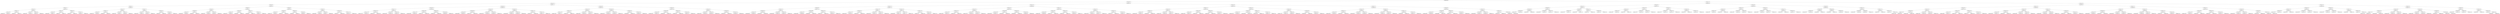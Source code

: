 digraph G{
129339892 [label="Node{data=[6086, 6086]}"]
129339892 -> 1661816191
1661816191 [label="Node{data=[3629, 3629]}"]
1661816191 -> 1784267005
1784267005 [label="Node{data=[1294, 1294]}"]
1784267005 -> 803957636
803957636 [label="Node{data=[255, 255]}"]
803957636 -> 75134396
75134396 [label="Node{data=[223, 223]}"]
75134396 -> 227911417
227911417 [label="Node{data=[207, 207]}"]
227911417 -> 703578526
703578526 [label="Node{data=[135, 135]}"]
703578526 -> 1571563628
1571563628 [label="Node{data=[131, 131]}"]
1571563628 -> 179069424
179069424 [label="Node{data=[129, 129]}"]
179069424 -> 707705906
707705906 [label="Node{data=[128, 128]}"]
179069424 -> 2098887640
2098887640 [label="Node{data=[130, 130]}"]
1571563628 -> 1103745887
1103745887 [label="Node{data=[133, 133]}"]
1103745887 -> 679713143
679713143 [label="Node{data=[132, 132]}"]
1103745887 -> 2006151033
2006151033 [label="Node{data=[134, 134]}"]
703578526 -> 1509498600
1509498600 [label="Node{data=[139, 139]}"]
1509498600 -> 1453686179
1453686179 [label="Node{data=[137, 137]}"]
1453686179 -> 1650003489
1650003489 [label="Node{data=[136, 136]}"]
1453686179 -> 240995764
240995764 [label="Node{data=[138, 138]}"]
1509498600 -> 524422345
524422345 [label="Node{data=[205, 205]}"]
524422345 -> 1660367591
1660367591 [label="Node{data=[204, 204]}"]
524422345 -> 1215631518
1215631518 [label="Node{data=[206, 206]}"]
227911417 -> 740414665
740414665 [label="Node{data=[215, 215]}"]
740414665 -> 596287936
596287936 [label="Node{data=[211, 211]}"]
596287936 -> 2016530268
2016530268 [label="Node{data=[209, 209]}"]
2016530268 -> 413188388
413188388 [label="Node{data=[208, 208]}"]
2016530268 -> 981846373
981846373 [label="Node{data=[210, 210]}"]
596287936 -> 1282927444
1282927444 [label="Node{data=[213, 213]}"]
1282927444 -> 977962665
977962665 [label="Node{data=[212, 212]}"]
1282927444 -> 612223269
612223269 [label="Node{data=[214, 214]}"]
740414665 -> 816312878
816312878 [label="Node{data=[219, 219]}"]
816312878 -> 1132036645
1132036645 [label="Node{data=[217, 217]}"]
1132036645 -> 761805613
761805613 [label="Node{data=[216, 216]}"]
1132036645 -> 1729555268
1729555268 [label="Node{data=[218, 218]}"]
816312878 -> 1756320522
1756320522 [label="Node{data=[221, 221]}"]
1756320522 -> 1732807824
1732807824 [label="Node{data=[220, 220]}"]
1756320522 -> 194339335
194339335 [label="Node{data=[222, 222]}"]
75134396 -> 1527375098
1527375098 [label="Node{data=[239, 239]}"]
1527375098 -> 1236061074
1236061074 [label="Node{data=[231, 231]}"]
1236061074 -> 1789125179
1789125179 [label="Node{data=[227, 227]}"]
1789125179 -> 1250308146
1250308146 [label="Node{data=[225, 225]}"]
1250308146 -> 1581003692
1581003692 [label="Node{data=[224, 224]}"]
1250308146 -> 1910739874
1910739874 [label="Node{data=[226, 226]}"]
1789125179 -> 69473695
69473695 [label="Node{data=[229, 229]}"]
69473695 -> 2144907913
2144907913 [label="Node{data=[228, 228]}"]
69473695 -> 1086742413
1086742413 [label="Node{data=[230, 230]}"]
1236061074 -> 768977588
768977588 [label="Node{data=[235, 235]}"]
768977588 -> 158976636
158976636 [label="Node{data=[233, 233]}"]
158976636 -> 856653088
856653088 [label="Node{data=[232, 232]}"]
158976636 -> 1095202555
1095202555 [label="Node{data=[234, 234]}"]
768977588 -> 1095234669
1095234669 [label="Node{data=[237, 237]}"]
1095234669 -> 111864851
111864851 [label="Node{data=[236, 236]}"]
1095234669 -> 1308915611
1308915611 [label="Node{data=[238, 238]}"]
1527375098 -> 881729550
881729550 [label="Node{data=[247, 247]}"]
881729550 -> 1251237486
1251237486 [label="Node{data=[243, 243]}"]
1251237486 -> 454031707
454031707 [label="Node{data=[241, 241]}"]
454031707 -> 1994063118
1994063118 [label="Node{data=[240, 240]}"]
454031707 -> 856767883
856767883 [label="Node{data=[242, 242]}"]
1251237486 -> 1528717993
1528717993 [label="Node{data=[245, 245]}"]
1528717993 -> 1061133744
1061133744 [label="Node{data=[244, 244]}"]
1528717993 -> 506209748
506209748 [label="Node{data=[246, 246]}"]
881729550 -> 619429631
619429631 [label="Node{data=[251, 251]}"]
619429631 -> 214473697
214473697 [label="Node{data=[249, 249]}"]
214473697 -> 1339643349
1339643349 [label="Node{data=[248, 248]}"]
214473697 -> 816106367
816106367 [label="Node{data=[250, 250]}"]
619429631 -> 1237419986
1237419986 [label="Node{data=[253, 253]}"]
1237419986 -> 27138712
27138712 [label="Node{data=[252, 252]}"]
1237419986 -> 82608259
82608259 [label="Node{data=[254, 254]}"]
803957636 -> 310729810
310729810 [label="Node{data=[316, 316]}"]
310729810 -> 1472181959
1472181959 [label="Node{data=[300, 300]}"]
1472181959 -> 646200434
646200434 [label="Node{data=[263, 263]}"]
646200434 -> 1183602873
1183602873 [label="Node{data=[259, 259]}"]
1183602873 -> 2127821814
2127821814 [label="Node{data=[257, 257]}"]
2127821814 -> 1425044325
1425044325 [label="Node{data=[256, 256]}"]
2127821814 -> 1393603109
1393603109 [label="Node{data=[258, 258]}"]
1183602873 -> 2004709742
2004709742 [label="Node{data=[261, 261]}"]
2004709742 -> 378546236
378546236 [label="Node{data=[260, 260]}"]
2004709742 -> 1093409488
1093409488 [label="Node{data=[262, 262]}"]
646200434 -> 402331978
402331978 [label="Node{data=[267, 267]}"]
402331978 -> 185728218
185728218 [label="Node{data=[265, 265]}"]
185728218 -> 475526220
475526220 [label="Node{data=[264, 264]}"]
185728218 -> 1024235404
1024235404 [label="Node{data=[266, 266]}"]
402331978 -> 1920137262
1920137262 [label="Node{data=[298, 298]}"]
1920137262 -> 1988181398
1988181398 [label="Node{data=[268, 268]}"]
1920137262 -> 1440170654
1440170654 [label="Node{data=[299, 299]}"]
1472181959 -> 213782367
213782367 [label="Node{data=[308, 308]}"]
213782367 -> 1768433006
1768433006 [label="Node{data=[304, 304]}"]
1768433006 -> 385538136
385538136 [label="Node{data=[302, 302]}"]
385538136 -> 2044111787
2044111787 [label="Node{data=[301, 301]}"]
385538136 -> 91129657
91129657 [label="Node{data=[303, 303]}"]
1768433006 -> 763724207
763724207 [label="Node{data=[306, 306]}"]
763724207 -> 1836950623
1836950623 [label="Node{data=[305, 305]}"]
763724207 -> 565887400
565887400 [label="Node{data=[307, 307]}"]
213782367 -> 1344065001
1344065001 [label="Node{data=[312, 312]}"]
1344065001 -> 1368766140
1368766140 [label="Node{data=[310, 310]}"]
1368766140 -> 1372241805
1372241805 [label="Node{data=[309, 309]}"]
1368766140 -> 638223261
638223261 [label="Node{data=[311, 311]}"]
1344065001 -> 282030384
282030384 [label="Node{data=[314, 314]}"]
282030384 -> 1813190083
1813190083 [label="Node{data=[313, 313]}"]
282030384 -> 1747056923
1747056923 [label="Node{data=[315, 315]}"]
310729810 -> 440764905
440764905 [label="Node{data=[332, 332]}"]
440764905 -> 1911045472
1911045472 [label="Node{data=[324, 324]}"]
1911045472 -> 94475155
94475155 [label="Node{data=[320, 320]}"]
94475155 -> 1647270685
1647270685 [label="Node{data=[318, 318]}"]
1647270685 -> 1410571376
1410571376 [label="Node{data=[317, 317]}"]
1647270685 -> 1688250543
1688250543 [label="Node{data=[319, 319]}"]
94475155 -> 1838449315
1838449315 [label="Node{data=[322, 322]}"]
1838449315 -> 1971051455
1971051455 [label="Node{data=[321, 321]}"]
1838449315 -> 1027811708
1027811708 [label="Node{data=[323, 323]}"]
1911045472 -> 1548164011
1548164011 [label="Node{data=[328, 328]}"]
1548164011 -> 361700122
361700122 [label="Node{data=[326, 326]}"]
361700122 -> 1040354359
1040354359 [label="Node{data=[325, 325]}"]
361700122 -> 439245378
439245378 [label="Node{data=[327, 327]}"]
1548164011 -> 2119209199
2119209199 [label="Node{data=[330, 330]}"]
2119209199 -> 334103540
334103540 [label="Node{data=[329, 329]}"]
2119209199 -> 958613130
958613130 [label="Node{data=[331, 331]}"]
440764905 -> 1362622374
1362622374 [label="Node{data=[340, 340]}"]
1362622374 -> 723178119
723178119 [label="Node{data=[336, 336]}"]
723178119 -> 1747747251
1747747251 [label="Node{data=[334, 334]}"]
1747747251 -> 1259904298
1259904298 [label="Node{data=[333, 333]}"]
1747747251 -> 637323560
637323560 [label="Node{data=[335, 335]}"]
723178119 -> 1485814266
1485814266 [label="Node{data=[338, 338]}"]
1485814266 -> 1411549761
1411549761 [label="Node{data=[337, 337]}"]
1485814266 -> 1541188642
1541188642 [label="Node{data=[339, 339]}"]
1362622374 -> 405441528
405441528 [label="Node{data=[1089, 1089]}"]
405441528 -> 1028632942
1028632942 [label="Node{data=[1054, 1054]}"]
1028632942 -> 2113885188
2113885188 [label="Node{data=[401, 401]}"]
1028632942 -> 1132223013
1132223013 [label="Node{data=[1059, 1059]}"]
405441528 -> 264596729
264596729 [label="Node{data=[1144, 1144]}"]
264596729 -> 1338079406
1338079406 [label="Node{data=[1138, 1138]}"]
264596729 -> 1209621030
1209621030 [label="Node{data=[1292, 1292]}"]
1784267005 -> 1763023986
1763023986 [label="Node{data=[3174, 3174]}"]
1763023986 -> 1293129485
1293129485 [label="Node{data=[2688, 2688]}"]
1293129485 -> 156467721
156467721 [label="Node{data=[1955, 1955]}"]
156467721 -> 194589039
194589039 [label="Node{data=[1947, 1947]}"]
194589039 -> 1319819874
1319819874 [label="Node{data=[1480, 1480]}"]
1319819874 -> 525371205
525371205 [label="Node{data=[1415, 1415]}"]
525371205 -> 168168812
168168812 [label="Node{data=[1407, 1407]}"]
525371205 -> 1213617930
1213617930 [label="Node{data=[1448, 1448]}"]
1319819874 -> 1345842600
1345842600 [label="Node{data=[1945, 1945]}"]
1345842600 -> 1271276100
1271276100 [label="Node{data=[1482, 1482]}"]
1345842600 -> 1905343293
1905343293 [label="Node{data=[1946, 1946]}"]
194589039 -> 193317890
193317890 [label="Node{data=[1951, 1951]}"]
193317890 -> 1680882295
1680882295 [label="Node{data=[1949, 1949]}"]
1680882295 -> 505344183
505344183 [label="Node{data=[1948, 1948]}"]
1680882295 -> 1714317466
1714317466 [label="Node{data=[1950, 1950]}"]
193317890 -> 1139694977
1139694977 [label="Node{data=[1953, 1953]}"]
1139694977 -> 644363273
644363273 [label="Node{data=[1952, 1952]}"]
1139694977 -> 1327162171
1327162171 [label="Node{data=[1954, 1954]}"]
156467721 -> 1516579066
1516579066 [label="Node{data=[2680, 2680]}"]
1516579066 -> 1800823906
1800823906 [label="Node{data=[2676, 2676]}"]
1800823906 -> 217697661
217697661 [label="Node{data=[2179, 2179]}"]
217697661 -> 350414050
350414050 [label="Node{data=[1956, 1956]}"]
217697661 -> 1731406972
1731406972 [label="Node{data=[2205, 2205]}"]
1800823906 -> 1058939276
1058939276 [label="Node{data=[2678, 2678]}"]
1058939276 -> 2110689591
2110689591 [label="Node{data=[2677, 2677]}"]
1058939276 -> 2122887064
2122887064 [label="Node{data=[2679, 2679]}"]
1516579066 -> 2501881
2501881 [label="Node{data=[2684, 2684]}"]
2501881 -> 1325039408
1325039408 [label="Node{data=[2682, 2682]}"]
1325039408 -> 1202981105
1202981105 [label="Node{data=[2681, 2681]}"]
1325039408 -> 2096860144
2096860144 [label="Node{data=[2683, 2683]}"]
2501881 -> 1300963698
1300963698 [label="Node{data=[2686, 2686]}"]
1300963698 -> 1351996428
1351996428 [label="Node{data=[2685, 2685]}"]
1300963698 -> 922856815
922856815 [label="Node{data=[2687, 2687]}"]
1293129485 -> 386204788
386204788 [label="Node{data=[3058, 3058]}"]
386204788 -> 59844439
59844439 [label="Node{data=[3050, 3050]}"]
59844439 -> 2103096989
2103096989 [label="Node{data=[2696, 2696]}"]
2103096989 -> 1191839372
1191839372 [label="Node{data=[2690, 2690]}"]
1191839372 -> 2022935741
2022935741 [label="Node{data=[2689, 2689]}"]
1191839372 -> 1915922279
1915922279 [label="Node{data=[2691, 2691]}"]
2103096989 -> 1517554146
1517554146 [label="Node{data=[3048, 3048]}"]
1517554146 -> 1297963590
1297963590 [label="Node{data=[2742, 2742]}"]
1517554146 -> 701481268
701481268 [label="Node{data=[3049, 3049]}"]
59844439 -> 1319195381
1319195381 [label="Node{data=[3054, 3054]}"]
1319195381 -> 878737882
878737882 [label="Node{data=[3052, 3052]}"]
878737882 -> 323521146
323521146 [label="Node{data=[3051, 3051]}"]
878737882 -> 1155084102
1155084102 [label="Node{data=[3053, 3053]}"]
1319195381 -> 11267026
11267026 [label="Node{data=[3056, 3056]}"]
11267026 -> 934472884
934472884 [label="Node{data=[3055, 3055]}"]
11267026 -> 1627306850
1627306850 [label="Node{data=[3057, 3057]}"]
386204788 -> 1842354980
1842354980 [label="Node{data=[3082, 3082]}"]
1842354980 -> 846895159
846895159 [label="Node{data=[3062, 3062]}"]
846895159 -> 311231872
311231872 [label="Node{data=[3060, 3060]}"]
311231872 -> 129861912
129861912 [label="Node{data=[3059, 3059]}"]
311231872 -> 1784265712
1784265712 [label="Node{data=[3061, 3061]}"]
846895159 -> 201604524
201604524 [label="Node{data=[3064, 3064]}"]
201604524 -> 1994365097
1994365097 [label="Node{data=[3063, 3063]}"]
201604524 -> 499198499
499198499 [label="Node{data=[3065, 3065]}"]
1842354980 -> 979403856
979403856 [label="Node{data=[3170, 3170]}"]
979403856 -> 396634093
396634093 [label="Node{data=[3168, 3168]}"]
396634093 -> 490012512
490012512 [label="Node{data=[3167, 3167]}"]
396634093 -> 154164951
154164951 [label="Node{data=[3169, 3169]}"]
979403856 -> 936118693
936118693 [label="Node{data=[3172, 3172]}"]
936118693 -> 31579134
31579134 [label="Node{data=[3171, 3171]}"]
936118693 -> 999619421
999619421 [label="Node{data=[3173, 3173]}"]
1763023986 -> 811195422
811195422 [label="Node{data=[3380, 3380]}"]
811195422 -> 1737456273
1737456273 [label="Node{data=[3250, 3250]}"]
1737456273 -> 1748919221
1748919221 [label="Node{data=[3182, 3182]}"]
1748919221 -> 1961632764
1961632764 [label="Node{data=[3178, 3178]}"]
1961632764 -> 179026003
179026003 [label="Node{data=[3176, 3176]}"]
179026003 -> 384565349
384565349 [label="Node{data=[3175, 3175]}"]
179026003 -> 232061638
232061638 [label="Node{data=[3177, 3177]}"]
1961632764 -> 405986115
405986115 [label="Node{data=[3180, 3180]}"]
405986115 -> 1334608182
1334608182 [label="Node{data=[3179, 3179]}"]
405986115 -> 966086538
966086538 [label="Node{data=[3181, 3181]}"]
1748919221 -> 331190452
331190452 [label="Node{data=[3186, 3186]}"]
331190452 -> 492546371
492546371 [label="Node{data=[3184, 3184]}"]
492546371 -> 922029807
922029807 [label="Node{data=[3183, 3183]}"]
492546371 -> 621801124
621801124 [label="Node{data=[3185, 3185]}"]
331190452 -> 1514730113
1514730113 [label="Node{data=[3188, 3188]}"]
1514730113 -> 437864762
437864762 [label="Node{data=[3187, 3187]}"]
1514730113 -> 75869920
75869920 [label="Node{data=[3249, 3249]}"]
1737456273 -> 1579485722
1579485722 [label="Node{data=[3258, 3258]}"]
1579485722 -> 1130637221
1130637221 [label="Node{data=[3254, 3254]}"]
1130637221 -> 325383786
325383786 [label="Node{data=[3252, 3252]}"]
325383786 -> 977254472
977254472 [label="Node{data=[3251, 3251]}"]
325383786 -> 1279004879
1279004879 [label="Node{data=[3253, 3253]}"]
1130637221 -> 780619746
780619746 [label="Node{data=[3256, 3256]}"]
780619746 -> 451161086
451161086 [label="Node{data=[3255, 3255]}"]
780619746 -> 1574841618
1574841618 [label="Node{data=[3257, 3257]}"]
1579485722 -> 1908990990
1908990990 [label="Node{data=[3262, 3262]}"]
1908990990 -> 1705266570
1705266570 [label="Node{data=[3260, 3260]}"]
1705266570 -> 1579430171
1579430171 [label="Node{data=[3259, 3259]}"]
1705266570 -> 1925063024
1925063024 [label="Node{data=[3261, 3261]}"]
1908990990 -> 1147159485
1147159485 [label="Node{data=[3378, 3378]}"]
1147159485 -> 57642662
57642662 [label="Node{data=[3269, 3269]}"]
1147159485 -> 2084358969
2084358969 [label="Node{data=[3379, 3379]}"]
811195422 -> 2139799663
2139799663 [label="Node{data=[3613, 3613]}"]
2139799663 -> 959515016
959515016 [label="Node{data=[3442, 3442]}"]
959515016 -> 1179953846
1179953846 [label="Node{data=[3438, 3438]}"]
1179953846 -> 1546372166
1546372166 [label="Node{data=[3436, 3436]}"]
1546372166 -> 1963720212
1963720212 [label="Node{data=[3381, 3381]}"]
1546372166 -> 1153946740
1153946740 [label="Node{data=[3437, 3437]}"]
1179953846 -> 656787264
656787264 [label="Node{data=[3440, 3440]}"]
656787264 -> 623783446
623783446 [label="Node{data=[3439, 3439]}"]
656787264 -> 260022265
260022265 [label="Node{data=[3441, 3441]}"]
959515016 -> 1969327638
1969327638 [label="Node{data=[3446, 3446]}"]
1969327638 -> 2096584765
2096584765 [label="Node{data=[3444, 3444]}"]
2096584765 -> 679315243
679315243 [label="Node{data=[3443, 3443]}"]
2096584765 -> 1527666058
1527666058 [label="Node{data=[3445, 3445]}"]
1969327638 -> 577135043
577135043 [label="Node{data=[3448, 3448]}"]
577135043 -> 1679225602
1679225602 [label="Node{data=[3447, 3447]}"]
577135043 -> 546731124
546731124 [label="Node{data=[3449, 3449]}"]
2139799663 -> 161339369
161339369 [label="Node{data=[3621, 3621]}"]
161339369 -> 409261920
409261920 [label="Node{data=[3617, 3617]}"]
409261920 -> 1270462861
1270462861 [label="Node{data=[3615, 3615]}"]
1270462861 -> 1478447450
1478447450 [label="Node{data=[3614, 3614]}"]
1270462861 -> 1062926127
1062926127 [label="Node{data=[3616, 3616]}"]
409261920 -> 29091955
29091955 [label="Node{data=[3619, 3619]}"]
29091955 -> 122182680
122182680 [label="Node{data=[3618, 3618]}"]
29091955 -> 637487146
637487146 [label="Node{data=[3620, 3620]}"]
161339369 -> 1299456053
1299456053 [label="Node{data=[3625, 3625]}"]
1299456053 -> 332571032
332571032 [label="Node{data=[3623, 3623]}"]
332571032 -> 1447008102
1447008102 [label="Node{data=[3622, 3622]}"]
332571032 -> 157170579
157170579 [label="Node{data=[3624, 3624]}"]
1299456053 -> 1707595525
1707595525 [label="Node{data=[3627, 3627]}"]
1707595525 -> 1671390276
1671390276 [label="Node{data=[3626, 3626]}"]
1707595525 -> 1236360182
1236360182 [label="Node{data=[3628, 3628]}"]
1661816191 -> 827028464
827028464 [label="Node{data=[5128, 5128]}"]
827028464 -> 1785722147
1785722147 [label="Node{data=[4788, 4788]}"]
1785722147 -> 1925841262
1925841262 [label="Node{data=[3729, 3729]}"]
1925841262 -> 828869162
828869162 [label="Node{data=[3645, 3645]}"]
828869162 -> 1540995845
1540995845 [label="Node{data=[3637, 3637]}"]
1540995845 -> 1309313968
1309313968 [label="Node{data=[3633, 3633]}"]
1309313968 -> 1827218030
1827218030 [label="Node{data=[3631, 3631]}"]
1827218030 -> 1632817923
1632817923 [label="Node{data=[3630, 3630]}"]
1827218030 -> 2001030591
2001030591 [label="Node{data=[3632, 3632]}"]
1309313968 -> 1837637612
1837637612 [label="Node{data=[3635, 3635]}"]
1837637612 -> 1222093409
1222093409 [label="Node{data=[3634, 3634]}"]
1837637612 -> 1072341683
1072341683 [label="Node{data=[3636, 3636]}"]
1540995845 -> 1654597700
1654597700 [label="Node{data=[3641, 3641]}"]
1654597700 -> 1329937540
1329937540 [label="Node{data=[3639, 3639]}"]
1329937540 -> 976491439
976491439 [label="Node{data=[3638, 3638]}"]
1329937540 -> 1344389472
1344389472 [label="Node{data=[3640, 3640]}"]
1654597700 -> 1273437736
1273437736 [label="Node{data=[3643, 3643]}"]
1273437736 -> 757115596
757115596 [label="Node{data=[3642, 3642]}"]
1273437736 -> 932408748
932408748 [label="Node{data=[3644, 3644]}"]
828869162 -> 1776779519
1776779519 [label="Node{data=[3721, 3721]}"]
1776779519 -> 444777909
444777909 [label="Node{data=[3689, 3689]}"]
444777909 -> 853310179
853310179 [label="Node{data=[3647, 3647]}"]
853310179 -> 512659225
512659225 [label="Node{data=[3646, 3646]}"]
853310179 -> 1262158927
1262158927 [label="Node{data=[3688, 3688]}"]
444777909 -> 1201201136
1201201136 [label="Node{data=[3691, 3691]}"]
1201201136 -> 373468802
373468802 [label="Node{data=[3690, 3690]}"]
1201201136 -> 2086542612
2086542612 [label="Node{data=[3694, 3694]}"]
1776779519 -> 1867802540
1867802540 [label="Node{data=[3725, 3725]}"]
1867802540 -> 1848787689
1848787689 [label="Node{data=[3723, 3723]}"]
1848787689 -> 1829230355
1829230355 [label="Node{data=[3722, 3722]}"]
1848787689 -> 1639825690
1639825690 [label="Node{data=[3724, 3724]}"]
1867802540 -> 764982150
764982150 [label="Node{data=[3727, 3727]}"]
764982150 -> 1371638230
1371638230 [label="Node{data=[3726, 3726]}"]
764982150 -> 44917682
44917682 [label="Node{data=[3728, 3728]}"]
1925841262 -> 219662316
219662316 [label="Node{data=[4224, 4224]}"]
219662316 -> 1702576459
1702576459 [label="Node{data=[3737, 3737]}"]
1702576459 -> 942275339
942275339 [label="Node{data=[3733, 3733]}"]
942275339 -> 1374728015
1374728015 [label="Node{data=[3731, 3731]}"]
1374728015 -> 1651194426
1651194426 [label="Node{data=[3730, 3730]}"]
1374728015 -> 1571118629
1571118629 [label="Node{data=[3732, 3732]}"]
942275339 -> 715331385
715331385 [label="Node{data=[3735, 3735]}"]
715331385 -> 2122141685
2122141685 [label="Node{data=[3734, 3734]}"]
715331385 -> 1174147306
1174147306 [label="Node{data=[3736, 3736]}"]
1702576459 -> 845101574
845101574 [label="Node{data=[3741, 3741]}"]
845101574 -> 7858603
7858603 [label="Node{data=[3739, 3739]}"]
7858603 -> 350297271
350297271 [label="Node{data=[3738, 3738]}"]
7858603 -> 826221953
826221953 [label="Node{data=[3740, 3740]}"]
845101574 -> 2063316650
2063316650 [label="Node{data=[3746, 3746]}"]
2063316650 -> 1174282991
1174282991 [label="Node{data=[3742, 3742]}"]
2063316650 -> 1508284995
1508284995 [label="Node{data=[3789, 3789]}"]
219662316 -> 297648083
297648083 [label="Node{data=[4780, 4780]}"]
297648083 -> 919864744
919864744 [label="Node{data=[4776, 4776]}"]
919864744 -> 34185415
34185415 [label="Node{data=[4709, 4709]}"]
34185415 -> 1875904071
1875904071 [label="Node{data=[4655, 4655]}"]
34185415 -> 334458697
334458697 [label="Node{data=[4775, 4775]}"]
919864744 -> 83939801
83939801 [label="Node{data=[4778, 4778]}"]
83939801 -> 1254114854
1254114854 [label="Node{data=[4777, 4777]}"]
83939801 -> 634225415
634225415 [label="Node{data=[4779, 4779]}"]
297648083 -> 1295005136
1295005136 [label="Node{data=[4784, 4784]}"]
1295005136 -> 1321053110
1321053110 [label="Node{data=[4782, 4782]}"]
1321053110 -> 109323569
109323569 [label="Node{data=[4781, 4781]}"]
1321053110 -> 1326996317
1326996317 [label="Node{data=[4783, 4783]}"]
1295005136 -> 55208411
55208411 [label="Node{data=[4786, 4786]}"]
55208411 -> 537498143
537498143 [label="Node{data=[4785, 4785]}"]
55208411 -> 117671554
117671554 [label="Node{data=[4787, 4787]}"]
1785722147 -> 181204876
181204876 [label="Node{data=[5096, 5096]}"]
181204876 -> 1519928255
1519928255 [label="Node{data=[4804, 4804]}"]
1519928255 -> 921549721
921549721 [label="Node{data=[4796, 4796]}"]
921549721 -> 767626320
767626320 [label="Node{data=[4792, 4792]}"]
767626320 -> 1088225011
1088225011 [label="Node{data=[4790, 4790]}"]
1088225011 -> 1489098988
1489098988 [label="Node{data=[4789, 4789]}"]
1088225011 -> 53186846
53186846 [label="Node{data=[4791, 4791]}"]
767626320 -> 640528039
640528039 [label="Node{data=[4794, 4794]}"]
640528039 -> 18999287
18999287 [label="Node{data=[4793, 4793]}"]
640528039 -> 1467046279
1467046279 [label="Node{data=[4795, 4795]}"]
921549721 -> 135106838
135106838 [label="Node{data=[4800, 4800]}"]
135106838 -> 1126059558
1126059558 [label="Node{data=[4798, 4798]}"]
1126059558 -> 1292769261
1292769261 [label="Node{data=[4797, 4797]}"]
1126059558 -> 275698346
275698346 [label="Node{data=[4799, 4799]}"]
135106838 -> 1947169936
1947169936 [label="Node{data=[4802, 4802]}"]
1947169936 -> 1162967881
1162967881 [label="Node{data=[4801, 4801]}"]
1947169936 -> 2019405169
2019405169 [label="Node{data=[4803, 4803]}"]
1519928255 -> 515955538
515955538 [label="Node{data=[5075, 5075]}"]
515955538 -> 300189678
300189678 [label="Node{data=[4808, 4808]}"]
300189678 -> 1596009896
1596009896 [label="Node{data=[4806, 4806]}"]
1596009896 -> 1250043160
1250043160 [label="Node{data=[4805, 4805]}"]
1596009896 -> 1384152401
1384152401 [label="Node{data=[4807, 4807]}"]
300189678 -> 1743674136
1743674136 [label="Node{data=[4810, 4810]}"]
1743674136 -> 829711904
829711904 [label="Node{data=[4809, 4809]}"]
1743674136 -> 1787113459
1787113459 [label="Node{data=[4836, 4836]}"]
515955538 -> 1002355975
1002355975 [label="Node{data=[5092, 5092]}"]
1002355975 -> 773658611
773658611 [label="Node{data=[5090, 5090]}"]
773658611 -> 1019879798
1019879798 [label="Node{data=[5089, 5089]}"]
773658611 -> 2138270635
2138270635 [label="Node{data=[5091, 5091]}"]
1002355975 -> 837531591
837531591 [label="Node{data=[5094, 5094]}"]
837531591 -> 1997507718
1997507718 [label="Node{data=[5093, 5093]}"]
837531591 -> 446939776
446939776 [label="Node{data=[5095, 5095]}"]
181204876 -> 2120862796
2120862796 [label="Node{data=[5112, 5112]}"]
2120862796 -> 315627977
315627977 [label="Node{data=[5104, 5104]}"]
315627977 -> 422632617
422632617 [label="Node{data=[5100, 5100]}"]
422632617 -> 486779597
486779597 [label="Node{data=[5098, 5098]}"]
486779597 -> 758652557
758652557 [label="Node{data=[5097, 5097]}"]
486779597 -> 1060390066
1060390066 [label="Node{data=[5099, 5099]}"]
422632617 -> 545133161
545133161 [label="Node{data=[5102, 5102]}"]
545133161 -> 548110697
548110697 [label="Node{data=[5101, 5101]}"]
545133161 -> 1292513159
1292513159 [label="Node{data=[5103, 5103]}"]
315627977 -> 1342632768
1342632768 [label="Node{data=[5108, 5108]}"]
1342632768 -> 3890803
3890803 [label="Node{data=[5106, 5106]}"]
3890803 -> 2087139284
2087139284 [label="Node{data=[5105, 5105]}"]
3890803 -> 1619872200
1619872200 [label="Node{data=[5107, 5107]}"]
1342632768 -> 133573226
133573226 [label="Node{data=[5110, 5110]}"]
133573226 -> 1575236641
1575236641 [label="Node{data=[5109, 5109]}"]
133573226 -> 418935262
418935262 [label="Node{data=[5111, 5111]}"]
2120862796 -> 305244160
305244160 [label="Node{data=[5120, 5120]}"]
305244160 -> 614622550
614622550 [label="Node{data=[5116, 5116]}"]
614622550 -> 1486555359
1486555359 [label="Node{data=[5114, 5114]}"]
1486555359 -> 62317715
62317715 [label="Node{data=[5113, 5113]}"]
1486555359 -> 483929421
483929421 [label="Node{data=[5115, 5115]}"]
614622550 -> 736584533
736584533 [label="Node{data=[5118, 5118]}"]
736584533 -> 725240582
725240582 [label="Node{data=[5117, 5117]}"]
736584533 -> 530358414
530358414 [label="Node{data=[5119, 5119]}"]
305244160 -> 1114854517
1114854517 [label="Node{data=[5124, 5124]}"]
1114854517 -> 1386113701
1386113701 [label="Node{data=[5122, 5122]}"]
1386113701 -> 721779083
721779083 [label="Node{data=[5121, 5121]}"]
1386113701 -> 1365714101
1365714101 [label="Node{data=[5123, 5123]}"]
1114854517 -> 158269968
158269968 [label="Node{data=[5126, 5126]}"]
158269968 -> 671455962
671455962 [label="Node{data=[5125, 5125]}"]
158269968 -> 676099952
676099952 [label="Node{data=[5127, 5127]}"]
827028464 -> 1080470592
1080470592 [label="Node{data=[5243, 5243]}"]
1080470592 -> 837306846
837306846 [label="Node{data=[5160, 5160]}"]
837306846 -> 893376115
893376115 [label="Node{data=[5144, 5144]}"]
893376115 -> 2114179155
2114179155 [label="Node{data=[5136, 5136]}"]
2114179155 -> 200435583
200435583 [label="Node{data=[5132, 5132]}"]
200435583 -> 2015852902
2015852902 [label="Node{data=[5130, 5130]}"]
2015852902 -> 861975647
861975647 [label="Node{data=[5129, 5129]}"]
2015852902 -> 1392601896
1392601896 [label="Node{data=[5131, 5131]}"]
200435583 -> 1263548328
1263548328 [label="Node{data=[5134, 5134]}"]
1263548328 -> 150965229
150965229 [label="Node{data=[5133, 5133]}"]
1263548328 -> 1049302241
1049302241 [label="Node{data=[5135, 5135]}"]
2114179155 -> 1720410163
1720410163 [label="Node{data=[5140, 5140]}"]
1720410163 -> 741144125
741144125 [label="Node{data=[5138, 5138]}"]
741144125 -> 1492693174
1492693174 [label="Node{data=[5137, 5137]}"]
741144125 -> 1051888468
1051888468 [label="Node{data=[5139, 5139]}"]
1720410163 -> 50724425
50724425 [label="Node{data=[5142, 5142]}"]
50724425 -> 1221819658
1221819658 [label="Node{data=[5141, 5141]}"]
50724425 -> 1429408166
1429408166 [label="Node{data=[5143, 5143]}"]
893376115 -> 2138165375
2138165375 [label="Node{data=[5152, 5152]}"]
2138165375 -> 1403690606
1403690606 [label="Node{data=[5148, 5148]}"]
1403690606 -> 4358716
4358716 [label="Node{data=[5146, 5146]}"]
4358716 -> 1299305899
1299305899 [label="Node{data=[5145, 5145]}"]
4358716 -> 1014109778
1014109778 [label="Node{data=[5147, 5147]}"]
1403690606 -> 992781916
992781916 [label="Node{data=[5150, 5150]}"]
992781916 -> 803967079
803967079 [label="Node{data=[5149, 5149]}"]
992781916 -> 1819595964
1819595964 [label="Node{data=[5151, 5151]}"]
2138165375 -> 1075351526
1075351526 [label="Node{data=[5156, 5156]}"]
1075351526 -> 509140991
509140991 [label="Node{data=[5154, 5154]}"]
509140991 -> 1841503483
1841503483 [label="Node{data=[5153, 5153]}"]
509140991 -> 660137163
660137163 [label="Node{data=[5155, 5155]}"]
1075351526 -> 599468153
599468153 [label="Node{data=[5158, 5158]}"]
599468153 -> 2076486870
2076486870 [label="Node{data=[5157, 5157]}"]
599468153 -> 236278673
236278673 [label="Node{data=[5159, 5159]}"]
837306846 -> 1846251556
1846251556 [label="Node{data=[5176, 5176]}"]
1846251556 -> 336168316
336168316 [label="Node{data=[5168, 5168]}"]
336168316 -> 1249192247
1249192247 [label="Node{data=[5164, 5164]}"]
1249192247 -> 1851290163
1851290163 [label="Node{data=[5162, 5162]}"]
1851290163 -> 1558205804
1558205804 [label="Node{data=[5161, 5161]}"]
1851290163 -> 68815337
68815337 [label="Node{data=[5163, 5163]}"]
1249192247 -> 1741006028
1741006028 [label="Node{data=[5166, 5166]}"]
1741006028 -> 1243716589
1243716589 [label="Node{data=[5165, 5165]}"]
1741006028 -> 347405552
347405552 [label="Node{data=[5167, 5167]}"]
336168316 -> 1077275342
1077275342 [label="Node{data=[5172, 5172]}"]
1077275342 -> 169661888
169661888 [label="Node{data=[5170, 5170]}"]
169661888 -> 1277483421
1277483421 [label="Node{data=[5169, 5169]}"]
169661888 -> 2143612821
2143612821 [label="Node{data=[5171, 5171]}"]
1077275342 -> 281549113
281549113 [label="Node{data=[5174, 5174]}"]
281549113 -> 2090236981
2090236981 [label="Node{data=[5173, 5173]}"]
281549113 -> 378845707
378845707 [label="Node{data=[5175, 5175]}"]
1846251556 -> 1316243211
1316243211 [label="Node{data=[5235, 5235]}"]
1316243211 -> 505781805
505781805 [label="Node{data=[5231, 5231]}"]
505781805 -> 1360870920
1360870920 [label="Node{data=[5178, 5178]}"]
1360870920 -> 1659540162
1659540162 [label="Node{data=[5177, 5177]}"]
1360870920 -> 239787403
239787403 [label="Node{data=[5179, 5179]}"]
505781805 -> 1017970329
1017970329 [label="Node{data=[5233, 5233]}"]
1017970329 -> 83454586
83454586 [label="Node{data=[5232, 5232]}"]
1017970329 -> 842237093
842237093 [label="Node{data=[5234, 5234]}"]
1316243211 -> 1791861229
1791861229 [label="Node{data=[5239, 5239]}"]
1791861229 -> 835633691
835633691 [label="Node{data=[5237, 5237]}"]
835633691 -> 2116801762
2116801762 [label="Node{data=[5236, 5236]}"]
835633691 -> 1351835950
1351835950 [label="Node{data=[5238, 5238]}"]
1791861229 -> 1465282584
1465282584 [label="Node{data=[5241, 5241]}"]
1465282584 -> 282046195
282046195 [label="Node{data=[5240, 5240]}"]
1465282584 -> 811857100
811857100 [label="Node{data=[5242, 5242]}"]
1080470592 -> 2075290111
2075290111 [label="Node{data=[5447, 5447]}"]
2075290111 -> 520097825
520097825 [label="Node{data=[5259, 5259]}"]
520097825 -> 1918209284
1918209284 [label="Node{data=[5251, 5251]}"]
1918209284 -> 1564463638
1564463638 [label="Node{data=[5247, 5247]}"]
1564463638 -> 900376031
900376031 [label="Node{data=[5245, 5245]}"]
900376031 -> 716450387
716450387 [label="Node{data=[5244, 5244]}"]
900376031 -> 1951907756
1951907756 [label="Node{data=[5246, 5246]}"]
1564463638 -> 1473997906
1473997906 [label="Node{data=[5249, 5249]}"]
1473997906 -> 935309099
935309099 [label="Node{data=[5248, 5248]}"]
1473997906 -> 1020460349
1020460349 [label="Node{data=[5250, 5250]}"]
1918209284 -> 1966186452
1966186452 [label="Node{data=[5255, 5255]}"]
1966186452 -> 2038744284
2038744284 [label="Node{data=[5253, 5253]}"]
2038744284 -> 864610864
864610864 [label="Node{data=[5252, 5252]}"]
2038744284 -> 412664425
412664425 [label="Node{data=[5254, 5254]}"]
1966186452 -> 1630417297
1630417297 [label="Node{data=[5257, 5257]}"]
1630417297 -> 1045674828
1045674828 [label="Node{data=[5256, 5256]}"]
1630417297 -> 1258168284
1258168284 [label="Node{data=[5258, 5258]}"]
520097825 -> 346752864
346752864 [label="Node{data=[5267, 5267]}"]
346752864 -> 68755165
68755165 [label="Node{data=[5263, 5263]}"]
68755165 -> 666062025
666062025 [label="Node{data=[5261, 5261]}"]
666062025 -> 495564572
495564572 [label="Node{data=[5260, 5260]}"]
666062025 -> 1364534218
1364534218 [label="Node{data=[5262, 5262]}"]
68755165 -> 494285003
494285003 [label="Node{data=[5265, 5265]}"]
494285003 -> 538899112
538899112 [label="Node{data=[5264, 5264]}"]
494285003 -> 1887408352
1887408352 [label="Node{data=[5266, 5266]}"]
346752864 -> 147629654
147629654 [label="Node{data=[5271, 5271]}"]
147629654 -> 605040620
605040620 [label="Node{data=[5269, 5269]}"]
605040620 -> 1934361204
1934361204 [label="Node{data=[5268, 5268]}"]
605040620 -> 2134402157
2134402157 [label="Node{data=[5270, 5270]}"]
147629654 -> 304845770
304845770 [label="Node{data=[5273, 5273]}"]
304845770 -> 929149228
929149228 [label="Node{data=[5272, 5272]}"]
304845770 -> 606947862
606947862 [label="Node{data=[5423, 5423]}"]
2075290111 -> 403331570
403331570 [label="Node{data=[5804, 5804]}"]
403331570 -> 1458646266
1458646266 [label="Node{data=[5676, 5676]}"]
1458646266 -> 1814241241
1814241241 [label="Node{data=[5543, 5543]}"]
1814241241 -> 571512241
571512241 [label="Node{data=[5508, 5508]}"]
571512241 -> 1755291080
1755291080 [label="Node{data=[5490, 5490]}"]
571512241 -> 936835805
936835805 [label="Node{data=[5529, 5529]}"]
1814241241 -> 1132455465
1132455465 [label="Node{data=[5573, 5573]}"]
1132455465 -> 1701076714
1701076714 [label="Node{data=[5553, 5553]}"]
1132455465 -> 1904344659
1904344659 [label="Node{data=[5580, 5580]}"]
1458646266 -> 1904341676
1904341676 [label="Node{data=[5800, 5800]}"]
1904341676 -> 1307773979
1307773979 [label="Node{data=[5798, 5798]}"]
1307773979 -> 170362945
170362945 [label="Node{data=[5797, 5797]}"]
1307773979 -> 1957334064
1957334064 [label="Node{data=[5799, 5799]}"]
1904341676 -> 171967643
171967643 [label="Node{data=[5802, 5802]}"]
171967643 -> 1602638364
1602638364 [label="Node{data=[5801, 5801]}"]
171967643 -> 1767222317
1767222317 [label="Node{data=[5803, 5803]}"]
403331570 -> 1237214779
1237214779 [label="Node{data=[5812, 5812]}"]
1237214779 -> 1129371467
1129371467 [label="Node{data=[5808, 5808]}"]
1129371467 -> 782986127
782986127 [label="Node{data=[5806, 5806]}"]
782986127 -> 1784389299
1784389299 [label="Node{data=[5805, 5805]}"]
782986127 -> 1349431933
1349431933 [label="Node{data=[5807, 5807]}"]
1129371467 -> 365026740
365026740 [label="Node{data=[5810, 5810]}"]
365026740 -> 1615018896
1615018896 [label="Node{data=[5809, 5809]}"]
365026740 -> 1457233709
1457233709 [label="Node{data=[5811, 5811]}"]
1237214779 -> 1929589457
1929589457 [label="Node{data=[6074, 6074]}"]
1929589457 -> 1748266360
1748266360 [label="Node{data=[5814, 5814]}"]
1748266360 -> 298992725
298992725 [label="Node{data=[5813, 5813]}"]
1748266360 -> 461018037
461018037 [label="Node{data=[6057, 6057]}"]
1929589457 -> 1904586673
1904586673 [label="Node{data=[6084, 6084]}"]
1904586673 -> 974209876
974209876 [label="Node{data=[6083, 6083]}"]
1904586673 -> 962746543
962746543 [label="Node{data=[6085, 6085]}"]
129339892 -> 1992987405
1992987405 [label="Node{data=[7818, 7818]}"]
1992987405 -> 720261698
720261698 [label="Node{data=[6189, 6189]}"]
720261698 -> 441827240
441827240 [label="Node{data=[6135, 6135]}"]
441827240 -> 827927405
827927405 [label="Node{data=[6104, 6104]}"]
827927405 -> 329876656
329876656 [label="Node{data=[6094, 6094]}"]
329876656 -> 1267574981
1267574981 [label="Node{data=[6090, 6090]}"]
1267574981 -> 2081613539
2081613539 [label="Node{data=[6088, 6088]}"]
2081613539 -> 82360399
82360399 [label="Node{data=[6087, 6087]}"]
2081613539 -> 1538994278
1538994278 [label="Node{data=[6089, 6089]}"]
1267574981 -> 2111201364
2111201364 [label="Node{data=[6092, 6092]}"]
2111201364 -> 379106547
379106547 [label="Node{data=[6091, 6091]}"]
2111201364 -> 1475566767
1475566767 [label="Node{data=[6093, 6093]}"]
329876656 -> 1439264311
1439264311 [label="Node{data=[6100, 6100]}"]
1439264311 -> 466841626
466841626 [label="Node{data=[6096, 6096]}"]
466841626 -> 1212117183
1212117183 [label="Node{data=[6095, 6095]}"]
466841626 -> 98847539
98847539 [label="Node{data=[6097, 6097]}"]
1439264311 -> 457323886
457323886 [label="Node{data=[6102, 6102]}"]
457323886 -> 454153660
454153660 [label="Node{data=[6101, 6101]}"]
457323886 -> 672724201
672724201 [label="Node{data=[6103, 6103]}"]
827927405 -> 251830026
251830026 [label="Node{data=[6112, 6112]}"]
251830026 -> 90251969
90251969 [label="Node{data=[6108, 6108]}"]
90251969 -> 281586660
281586660 [label="Node{data=[6106, 6106]}"]
281586660 -> 2140711592
2140711592 [label="Node{data=[6105, 6105]}"]
281586660 -> 1694072990
1694072990 [label="Node{data=[6107, 6107]}"]
90251969 -> 1753403882
1753403882 [label="Node{data=[6110, 6110]}"]
1753403882 -> 1027653781
1027653781 [label="Node{data=[6109, 6109]}"]
1753403882 -> 129491071
129491071 [label="Node{data=[6111, 6111]}"]
251830026 -> 803368295
803368295 [label="Node{data=[6131, 6131]}"]
803368295 -> 1368519920
1368519920 [label="Node{data=[6114, 6114]}"]
1368519920 -> 1794032191
1794032191 [label="Node{data=[6113, 6113]}"]
1368519920 -> 1390572293
1390572293 [label="Node{data=[6130, 6130]}"]
803368295 -> 1859626347
1859626347 [label="Node{data=[6133, 6133]}"]
1859626347 -> 817887797
817887797 [label="Node{data=[6132, 6132]}"]
1859626347 -> 752625959
752625959 [label="Node{data=[6134, 6134]}"]
441827240 -> 1843858914
1843858914 [label="Node{data=[6173, 6173]}"]
1843858914 -> 1044906440
1044906440 [label="Node{data=[6143, 6143]}"]
1044906440 -> 1902721638
1902721638 [label="Node{data=[6139, 6139]}"]
1902721638 -> 1009889405
1009889405 [label="Node{data=[6137, 6137]}"]
1009889405 -> 1777086980
1777086980 [label="Node{data=[6136, 6136]}"]
1009889405 -> 399780016
399780016 [label="Node{data=[6138, 6138]}"]
1902721638 -> 794200614
794200614 [label="Node{data=[6141, 6141]}"]
794200614 -> 517305833
517305833 [label="Node{data=[6140, 6140]}"]
794200614 -> 371263525
371263525 [label="Node{data=[6142, 6142]}"]
1044906440 -> 545666041
545666041 [label="Node{data=[6147, 6147]}"]
545666041 -> 999983733
999983733 [label="Node{data=[6145, 6145]}"]
999983733 -> 248892114
248892114 [label="Node{data=[6144, 6144]}"]
999983733 -> 279677709
279677709 [label="Node{data=[6146, 6146]}"]
545666041 -> 27487002
27487002 [label="Node{data=[6149, 6149]}"]
27487002 -> 1854242937
1854242937 [label="Node{data=[6148, 6148]}"]
27487002 -> 1319519265
1319519265 [label="Node{data=[6150, 6150]}"]
1843858914 -> 35216667
35216667 [label="Node{data=[6181, 6181]}"]
35216667 -> 418913785
418913785 [label="Node{data=[6177, 6177]}"]
418913785 -> 1522323671
1522323671 [label="Node{data=[6175, 6175]}"]
1522323671 -> 642187501
642187501 [label="Node{data=[6174, 6174]}"]
1522323671 -> 1853776059
1853776059 [label="Node{data=[6176, 6176]}"]
418913785 -> 917614424
917614424 [label="Node{data=[6179, 6179]}"]
917614424 -> 179825457
179825457 [label="Node{data=[6178, 6178]}"]
917614424 -> 342479586
342479586 [label="Node{data=[6180, 6180]}"]
35216667 -> 160371564
160371564 [label="Node{data=[6185, 6185]}"]
160371564 -> 847226474
847226474 [label="Node{data=[6183, 6183]}"]
847226474 -> 128204151
128204151 [label="Node{data=[6182, 6182]}"]
847226474 -> 1560285603
1560285603 [label="Node{data=[6184, 6184]}"]
160371564 -> 753233180
753233180 [label="Node{data=[6187, 6187]}"]
753233180 -> 1676071452
1676071452 [label="Node{data=[6186, 6186]}"]
753233180 -> 1158616210
1158616210 [label="Node{data=[6188, 6188]}"]
720261698 -> 408914073
408914073 [label="Node{data=[6330, 6330]}"]
408914073 -> 534088451
534088451 [label="Node{data=[6205, 6205]}"]
534088451 -> 1257688279
1257688279 [label="Node{data=[6197, 6197]}"]
1257688279 -> 2011228831
2011228831 [label="Node{data=[6193, 6193]}"]
2011228831 -> 320843706
320843706 [label="Node{data=[6191, 6191]}"]
320843706 -> 539079497
539079497 [label="Node{data=[6190, 6190]}"]
320843706 -> 1548567534
1548567534 [label="Node{data=[6192, 6192]}"]
2011228831 -> 738848490
738848490 [label="Node{data=[6195, 6195]}"]
738848490 -> 1116071598
1116071598 [label="Node{data=[6194, 6194]}"]
738848490 -> 1871949388
1871949388 [label="Node{data=[6196, 6196]}"]
1257688279 -> 1509413475
1509413475 [label="Node{data=[6201, 6201]}"]
1509413475 -> 980027657
980027657 [label="Node{data=[6199, 6199]}"]
980027657 -> 1471621244
1471621244 [label="Node{data=[6198, 6198]}"]
980027657 -> 623119624
623119624 [label="Node{data=[6200, 6200]}"]
1509413475 -> 1109894917
1109894917 [label="Node{data=[6203, 6203]}"]
1109894917 -> 678415369
678415369 [label="Node{data=[6202, 6202]}"]
1109894917 -> 1182135728
1182135728 [label="Node{data=[6204, 6204]}"]
534088451 -> 1128066107
1128066107 [label="Node{data=[6213, 6213]}"]
1128066107 -> 1012688086
1012688086 [label="Node{data=[6209, 6209]}"]
1012688086 -> 1778776272
1778776272 [label="Node{data=[6207, 6207]}"]
1778776272 -> 62146645
62146645 [label="Node{data=[6206, 6206]}"]
1778776272 -> 667758892
667758892 [label="Node{data=[6208, 6208]}"]
1012688086 -> 2028506071
2028506071 [label="Node{data=[6211, 6211]}"]
2028506071 -> 1039019874
1039019874 [label="Node{data=[6210, 6210]}"]
2028506071 -> 473513578
473513578 [label="Node{data=[6212, 6212]}"]
1128066107 -> 1387473040
1387473040 [label="Node{data=[6217, 6217]}"]
1387473040 -> 1857664802
1857664802 [label="Node{data=[6215, 6215]}"]
1857664802 -> 576721064
576721064 [label="Node{data=[6214, 6214]}"]
1857664802 -> 2004857056
2004857056 [label="Node{data=[6216, 6216]}"]
1387473040 -> 1019474231
1019474231 [label="Node{data=[6261, 6261]}"]
1019474231 -> 526401834
526401834 [label="Node{data=[6221, 6221]}"]
1019474231 -> 1034417982
1034417982 [label="Node{data=[6287, 6287]}"]
408914073 -> 928364762
928364762 [label="Node{data=[6363, 6363]}"]
928364762 -> 347913550
347913550 [label="Node{data=[6338, 6338]}"]
347913550 -> 164157410
164157410 [label="Node{data=[6334, 6334]}"]
164157410 -> 198500322
198500322 [label="Node{data=[6332, 6332]}"]
198500322 -> 299709738
299709738 [label="Node{data=[6331, 6331]}"]
198500322 -> 1627040914
1627040914 [label="Node{data=[6333, 6333]}"]
164157410 -> 792858792
792858792 [label="Node{data=[6336, 6336]}"]
792858792 -> 38068589
38068589 [label="Node{data=[6335, 6335]}"]
792858792 -> 2059985002
2059985002 [label="Node{data=[6337, 6337]}"]
347913550 -> 1340296605
1340296605 [label="Node{data=[6359, 6359]}"]
1340296605 -> 1889256345
1889256345 [label="Node{data=[6340, 6340]}"]
1889256345 -> 1433471854
1433471854 [label="Node{data=[6339, 6339]}"]
1889256345 -> 1753704986
1753704986 [label="Node{data=[6341, 6341]}"]
1340296605 -> 1037917490
1037917490 [label="Node{data=[6361, 6361]}"]
1037917490 -> 334812699
334812699 [label="Node{data=[6360, 6360]}"]
1037917490 -> 1317246320
1317246320 [label="Node{data=[6362, 6362]}"]
928364762 -> 495444224
495444224 [label="Node{data=[6371, 6371]}"]
495444224 -> 1248074575
1248074575 [label="Node{data=[6367, 6367]}"]
1248074575 -> 2132101142
2132101142 [label="Node{data=[6365, 6365]}"]
2132101142 -> 770665105
770665105 [label="Node{data=[6364, 6364]}"]
2132101142 -> 255984077
255984077 [label="Node{data=[6366, 6366]}"]
1248074575 -> 1695997193
1695997193 [label="Node{data=[6369, 6369]}"]
1695997193 -> 806775877
806775877 [label="Node{data=[6368, 6368]}"]
1695997193 -> 1727734580
1727734580 [label="Node{data=[6370, 6370]}"]
495444224 -> 2041059919
2041059919 [label="Node{data=[6774, 6774]}"]
2041059919 -> 704999142
704999142 [label="Node{data=[6373, 6373]}"]
704999142 -> 695356327
695356327 [label="Node{data=[6372, 6372]}"]
704999142 -> 380583742
380583742 [label="Node{data=[6375, 6375]}"]
2041059919 -> 795620806
795620806 [label="Node{data=[7404, 7404]}"]
795620806 -> 782179475
782179475 [label="Node{data=[7387, 7387]}"]
795620806 -> 361452948
361452948 [label="Node{data=[7755, 7755]}"]
1992987405 -> 2050154196
2050154196 [label="Node{data=[8443, 8443]}"]
2050154196 -> 884872785
884872785 [label="Node{data=[8379, 8379]}"]
884872785 -> 1653862353
1653862353 [label="Node{data=[7884, 7884]}"]
1653862353 -> 763048418
763048418 [label="Node{data=[7868, 7868]}"]
763048418 -> 1095999207
1095999207 [label="Node{data=[7860, 7860]}"]
1095999207 -> 94045186
94045186 [label="Node{data=[7856, 7856]}"]
94045186 -> 2022415879
2022415879 [label="Node{data=[7854, 7854]}"]
2022415879 -> 202065109
202065109 [label="Node{data=[7853, 7853]}"]
2022415879 -> 1366443797
1366443797 [label="Node{data=[7855, 7855]}"]
94045186 -> 211087917
211087917 [label="Node{data=[7858, 7858]}"]
211087917 -> 684408350
684408350 [label="Node{data=[7857, 7857]}"]
211087917 -> 2125523518
2125523518 [label="Node{data=[7859, 7859]}"]
1095999207 -> 1035554834
1035554834 [label="Node{data=[7864, 7864]}"]
1035554834 -> 379050002
379050002 [label="Node{data=[7862, 7862]}"]
379050002 -> 1734164240
1734164240 [label="Node{data=[7861, 7861]}"]
379050002 -> 516278495
516278495 [label="Node{data=[7863, 7863]}"]
1035554834 -> 1770730197
1770730197 [label="Node{data=[7866, 7866]}"]
1770730197 -> 1106518206
1106518206 [label="Node{data=[7865, 7865]}"]
1770730197 -> 1340027439
1340027439 [label="Node{data=[7867, 7867]}"]
763048418 -> 2137823291
2137823291 [label="Node{data=[7876, 7876]}"]
2137823291 -> 1329660057
1329660057 [label="Node{data=[7872, 7872]}"]
1329660057 -> 793786399
793786399 [label="Node{data=[7870, 7870]}"]
793786399 -> 422066576
422066576 [label="Node{data=[7869, 7869]}"]
793786399 -> 35575758
35575758 [label="Node{data=[7871, 7871]}"]
1329660057 -> 1167870684
1167870684 [label="Node{data=[7874, 7874]}"]
1167870684 -> 1805783728
1805783728 [label="Node{data=[7873, 7873]}"]
1167870684 -> 857625325
857625325 [label="Node{data=[7875, 7875]}"]
2137823291 -> 1204437991
1204437991 [label="Node{data=[7880, 7880]}"]
1204437991 -> 1621572456
1621572456 [label="Node{data=[7878, 7878]}"]
1621572456 -> 460034654
460034654 [label="Node{data=[7877, 7877]}"]
1621572456 -> 1520644836
1520644836 [label="Node{data=[7879, 7879]}"]
1204437991 -> 1340311340
1340311340 [label="Node{data=[7882, 7882]}"]
1340311340 -> 382110147
382110147 [label="Node{data=[7881, 7881]}"]
1340311340 -> 1375211559
1375211559 [label="Node{data=[7883, 7883]}"]
1653862353 -> 302984430
302984430 [label="Node{data=[8363, 8363]}"]
302984430 -> 1099305828
1099305828 [label="Node{data=[7892, 7892]}"]
1099305828 -> 1663828486
1663828486 [label="Node{data=[7888, 7888]}"]
1663828486 -> 1917083500
1917083500 [label="Node{data=[7886, 7886]}"]
1917083500 -> 424109462
424109462 [label="Node{data=[7885, 7885]}"]
1917083500 -> 1747667177
1747667177 [label="Node{data=[7887, 7887]}"]
1663828486 -> 1796492248
1796492248 [label="Node{data=[7890, 7890]}"]
1796492248 -> 1006356201
1006356201 [label="Node{data=[7889, 7889]}"]
1796492248 -> 431128533
431128533 [label="Node{data=[7891, 7891]}"]
1099305828 -> 736890890
736890890 [label="Node{data=[7896, 7896]}"]
736890890 -> 1651495972
1651495972 [label="Node{data=[7894, 7894]}"]
1651495972 -> 122063374
122063374 [label="Node{data=[7893, 7893]}"]
1651495972 -> 226496996
226496996 [label="Node{data=[7895, 7895]}"]
736890890 -> 1185360926
1185360926 [label="Node{data=[8155, 8155]}"]
1185360926 -> 1526009370
1526009370 [label="Node{data=[7897, 7897]}"]
1185360926 -> 1775298992
1775298992 [label="Node{data=[8362, 8362]}"]
302984430 -> 1683151455
1683151455 [label="Node{data=[8371, 8371]}"]
1683151455 -> 459988247
459988247 [label="Node{data=[8367, 8367]}"]
459988247 -> 1763542462
1763542462 [label="Node{data=[8365, 8365]}"]
1763542462 -> 124677188
124677188 [label="Node{data=[8364, 8364]}"]
1763542462 -> 1973210836
1973210836 [label="Node{data=[8366, 8366]}"]
459988247 -> 944973589
944973589 [label="Node{data=[8369, 8369]}"]
944973589 -> 1030120916
1030120916 [label="Node{data=[8368, 8368]}"]
944973589 -> 1226711664
1226711664 [label="Node{data=[8370, 8370]}"]
1683151455 -> 1516744681
1516744681 [label="Node{data=[8375, 8375]}"]
1516744681 -> 2074955839
2074955839 [label="Node{data=[8373, 8373]}"]
2074955839 -> 1978389083
1978389083 [label="Node{data=[8372, 8372]}"]
2074955839 -> 1298035508
1298035508 [label="Node{data=[8374, 8374]}"]
1516744681 -> 715232657
715232657 [label="Node{data=[8377, 8377]}"]
715232657 -> 1000084562
1000084562 [label="Node{data=[8376, 8376]}"]
715232657 -> 281960560
281960560 [label="Node{data=[8378, 8378]}"]
884872785 -> 775386766
775386766 [label="Node{data=[8411, 8411]}"]
775386766 -> 136078276
136078276 [label="Node{data=[8395, 8395]}"]
136078276 -> 1408882705
1408882705 [label="Node{data=[8387, 8387]}"]
1408882705 -> 811069438
811069438 [label="Node{data=[8383, 8383]}"]
811069438 -> 625048700
625048700 [label="Node{data=[8381, 8381]}"]
625048700 -> 1319647571
1319647571 [label="Node{data=[8380, 8380]}"]
625048700 -> 1401702855
1401702855 [label="Node{data=[8382, 8382]}"]
811069438 -> 1554736215
1554736215 [label="Node{data=[8385, 8385]}"]
1554736215 -> 1915175202
1915175202 [label="Node{data=[8384, 8384]}"]
1554736215 -> 2110430356
2110430356 [label="Node{data=[8386, 8386]}"]
1408882705 -> 1287200923
1287200923 [label="Node{data=[8391, 8391]}"]
1287200923 -> 1270312071
1270312071 [label="Node{data=[8389, 8389]}"]
1270312071 -> 55646850
55646850 [label="Node{data=[8388, 8388]}"]
1270312071 -> 710285376
710285376 [label="Node{data=[8390, 8390]}"]
1287200923 -> 804145257
804145257 [label="Node{data=[8393, 8393]}"]
804145257 -> 1607326279
1607326279 [label="Node{data=[8392, 8392]}"]
804145257 -> 1413701174
1413701174 [label="Node{data=[8394, 8394]}"]
136078276 -> 1322113254
1322113254 [label="Node{data=[8403, 8403]}"]
1322113254 -> 331185238
331185238 [label="Node{data=[8399, 8399]}"]
331185238 -> 580096900
580096900 [label="Node{data=[8397, 8397]}"]
580096900 -> 1819269902
1819269902 [label="Node{data=[8396, 8396]}"]
580096900 -> 1279599757
1279599757 [label="Node{data=[8398, 8398]}"]
331185238 -> 878882463
878882463 [label="Node{data=[8401, 8401]}"]
878882463 -> 173212708
173212708 [label="Node{data=[8400, 8400]}"]
878882463 -> 410388939
410388939 [label="Node{data=[8402, 8402]}"]
1322113254 -> 2113021700
2113021700 [label="Node{data=[8407, 8407]}"]
2113021700 -> 1548056691
1548056691 [label="Node{data=[8405, 8405]}"]
1548056691 -> 1311057403
1311057403 [label="Node{data=[8404, 8404]}"]
1548056691 -> 1723155877
1723155877 [label="Node{data=[8406, 8406]}"]
2113021700 -> 169055344
169055344 [label="Node{data=[8409, 8409]}"]
169055344 -> 2112021409
2112021409 [label="Node{data=[8408, 8408]}"]
169055344 -> 445582107
445582107 [label="Node{data=[8410, 8410]}"]
775386766 -> 1448865154
1448865154 [label="Node{data=[8427, 8427]}"]
1448865154 -> 1090343725
1090343725 [label="Node{data=[8419, 8419]}"]
1090343725 -> 719871864
719871864 [label="Node{data=[8415, 8415]}"]
719871864 -> 1222467309
1222467309 [label="Node{data=[8413, 8413]}"]
1222467309 -> 1105431945
1105431945 [label="Node{data=[8412, 8412]}"]
1222467309 -> 1806551715
1806551715 [label="Node{data=[8414, 8414]}"]
719871864 -> 64379697
64379697 [label="Node{data=[8417, 8417]}"]
64379697 -> 568219536
568219536 [label="Node{data=[8416, 8416]}"]
64379697 -> 2089552359
2089552359 [label="Node{data=[8418, 8418]}"]
1090343725 -> 2045848583
2045848583 [label="Node{data=[8423, 8423]}"]
2045848583 -> 1221586907
1221586907 [label="Node{data=[8421, 8421]}"]
1221586907 -> 469648261
469648261 [label="Node{data=[8420, 8420]}"]
1221586907 -> 119644716
119644716 [label="Node{data=[8422, 8422]}"]
2045848583 -> 2009085915
2009085915 [label="Node{data=[8425, 8425]}"]
2009085915 -> 1086762959
1086762959 [label="Node{data=[8424, 8424]}"]
2009085915 -> 692923961
692923961 [label="Node{data=[8426, 8426]}"]
1448865154 -> 603445758
603445758 [label="Node{data=[8435, 8435]}"]
603445758 -> 1434410164
1434410164 [label="Node{data=[8431, 8431]}"]
1434410164 -> 548550915
548550915 [label="Node{data=[8429, 8429]}"]
548550915 -> 1624172490
1624172490 [label="Node{data=[8428, 8428]}"]
548550915 -> 2112616964
2112616964 [label="Node{data=[8430, 8430]}"]
1434410164 -> 1390318577
1390318577 [label="Node{data=[8433, 8433]}"]
1390318577 -> 1662374536
1662374536 [label="Node{data=[8432, 8432]}"]
1390318577 -> 1962056087
1962056087 [label="Node{data=[8434, 8434]}"]
603445758 -> 1458271959
1458271959 [label="Node{data=[8439, 8439]}"]
1458271959 -> 1888233184
1888233184 [label="Node{data=[8437, 8437]}"]
1888233184 -> 1036008427
1036008427 [label="Node{data=[8436, 8436]}"]
1888233184 -> 1562260453
1562260453 [label="Node{data=[8438, 8438]}"]
1458271959 -> 1347332959
1347332959 [label="Node{data=[8441, 8441]}"]
1347332959 -> 1105476752
1105476752 [label="Node{data=[8440, 8440]}"]
1347332959 -> 2101823524
2101823524 [label="Node{data=[8442, 8442]}"]
2050154196 -> 1365953906
1365953906 [label="Node{data=[8475, 8475]}"]
1365953906 -> 1952153683
1952153683 [label="Node{data=[8459, 8459]}"]
1952153683 -> 339423988
339423988 [label="Node{data=[8451, 8451]}"]
339423988 -> 1408917055
1408917055 [label="Node{data=[8447, 8447]}"]
1408917055 -> 1425807471
1425807471 [label="Node{data=[8445, 8445]}"]
1425807471 -> 2081244091
2081244091 [label="Node{data=[8444, 8444]}"]
1425807471 -> 829190748
829190748 [label="Node{data=[8446, 8446]}"]
1408917055 -> 812042728
812042728 [label="Node{data=[8449, 8449]}"]
812042728 -> 74285291
74285291 [label="Node{data=[8448, 8448]}"]
812042728 -> 309009222
309009222 [label="Node{data=[8450, 8450]}"]
339423988 -> 1078420933
1078420933 [label="Node{data=[8455, 8455]}"]
1078420933 -> 1189662124
1189662124 [label="Node{data=[8453, 8453]}"]
1189662124 -> 778725186
778725186 [label="Node{data=[8452, 8452]}"]
1189662124 -> 1678899426
1678899426 [label="Node{data=[8454, 8454]}"]
1078420933 -> 520339688
520339688 [label="Node{data=[8457, 8457]}"]
520339688 -> 520551177
520551177 [label="Node{data=[8456, 8456]}"]
520339688 -> 1647042524
1647042524 [label="Node{data=[8458, 8458]}"]
1952153683 -> 160886163
160886163 [label="Node{data=[8467, 8467]}"]
160886163 -> 135489737
135489737 [label="Node{data=[8463, 8463]}"]
135489737 -> 551883889
551883889 [label="Node{data=[8461, 8461]}"]
551883889 -> 470608526
470608526 [label="Node{data=[8460, 8460]}"]
551883889 -> 575174377
575174377 [label="Node{data=[8462, 8462]}"]
135489737 -> 823002953
823002953 [label="Node{data=[8465, 8465]}"]
823002953 -> 968940421
968940421 [label="Node{data=[8464, 8464]}"]
823002953 -> 1113788073
1113788073 [label="Node{data=[8466, 8466]}"]
160886163 -> 603834162
603834162 [label="Node{data=[8471, 8471]}"]
603834162 -> 1653127243
1653127243 [label="Node{data=[8469, 8469]}"]
1653127243 -> 1563122540
1563122540 [label="Node{data=[8468, 8468]}"]
1653127243 -> 124194854
124194854 [label="Node{data=[8470, 8470]}"]
603834162 -> 1248760751
1248760751 [label="Node{data=[8473, 8473]}"]
1248760751 -> 1828925513
1828925513 [label="Node{data=[8472, 8472]}"]
1248760751 -> 1786050238
1786050238 [label="Node{data=[8474, 8474]}"]
1365953906 -> 1429024246
1429024246 [label="Node{data=[8507, 8507]}"]
1429024246 -> 1809858327
1809858327 [label="Node{data=[8491, 8491]}"]
1809858327 -> 521522010
521522010 [label="Node{data=[8483, 8483]}"]
521522010 -> 1385762560
1385762560 [label="Node{data=[8479, 8479]}"]
1385762560 -> 1860688440
1860688440 [label="Node{data=[8477, 8477]}"]
1860688440 -> 76892276
76892276 [label="Node{data=[8476, 8476]}"]
1860688440 -> 896212135
896212135 [label="Node{data=[8478, 8478]}"]
1385762560 -> 789636101
789636101 [label="Node{data=[8481, 8481]}"]
789636101 -> 2138492357
2138492357 [label="Node{data=[8480, 8480]}"]
789636101 -> 1359936695
1359936695 [label="Node{data=[8482, 8482]}"]
521522010 -> 1013795861
1013795861 [label="Node{data=[8487, 8487]}"]
1013795861 -> 351647569
351647569 [label="Node{data=[8485, 8485]}"]
351647569 -> 1562663151
1562663151 [label="Node{data=[8484, 8484]}"]
351647569 -> 2070543544
2070543544 [label="Node{data=[8486, 8486]}"]
1013795861 -> 758254116
758254116 [label="Node{data=[8489, 8489]}"]
758254116 -> 340029420
340029420 [label="Node{data=[8488, 8488]}"]
758254116 -> 1809366699
1809366699 [label="Node{data=[8490, 8490]}"]
1809858327 -> 1608520532
1608520532 [label="Node{data=[8499, 8499]}"]
1608520532 -> 1656639910
1656639910 [label="Node{data=[8495, 8495]}"]
1656639910 -> 1429367058
1429367058 [label="Node{data=[8493, 8493]}"]
1429367058 -> 2066856185
2066856185 [label="Node{data=[8492, 8492]}"]
1429367058 -> 605318776
605318776 [label="Node{data=[8494, 8494]}"]
1656639910 -> 884418621
884418621 [label="Node{data=[8497, 8497]}"]
884418621 -> 1921756480
1921756480 [label="Node{data=[8496, 8496]}"]
884418621 -> 67839384
67839384 [label="Node{data=[8498, 8498]}"]
1608520532 -> 57404623
57404623 [label="Node{data=[8503, 8503]}"]
57404623 -> 235985503
235985503 [label="Node{data=[8501, 8501]}"]
235985503 -> 568231792
568231792 [label="Node{data=[8500, 8500]}"]
235985503 -> 2091143478
2091143478 [label="Node{data=[8502, 8502]}"]
57404623 -> 552982521
552982521 [label="Node{data=[8505, 8505]}"]
552982521 -> 675226522
675226522 [label="Node{data=[8504, 8504]}"]
552982521 -> 2106578154
2106578154 [label="Node{data=[8506, 8506]}"]
1429024246 -> 595330956
595330956 [label="Node{data=[8515, 8515]}"]
595330956 -> 758666757
758666757 [label="Node{data=[8511, 8511]}"]
758666757 -> 2085258187
2085258187 [label="Node{data=[8509, 8509]}"]
2085258187 -> 2145460268
2145460268 [label="Node{data=[8508, 8508]}"]
2085258187 -> 1013061691
1013061691 [label="Node{data=[8510, 8510]}"]
758666757 -> 1392896460
1392896460 [label="Node{data=[8513, 8513]}"]
1392896460 -> 2071559356
2071559356 [label="Node{data=[8512, 8512]}"]
1392896460 -> 225428415
225428415 [label="Node{data=[8514, 8514]}"]
595330956 -> 568369641
568369641 [label="Node{data=[8519, 8519]}"]
568369641 -> 1566009232
1566009232 [label="Node{data=[8517, 8517]}"]
1566009232 -> 1845197850
1845197850 [label="Node{data=[8516, 8516]}"]
1566009232 -> 519710753
519710753 [label="Node{data=[8518, 8518]}"]
568369641 -> 976305662
976305662 [label="Node{data=[8879, 8879]}"]
976305662 -> 1547478735
1547478735 [label="Node{data=[8848, 8848]}"]
976305662 -> 1779501822
1779501822 [label="Node{data=[9016, 9016]}"]
1779501822 -> 635800765
635800765 [label="Node{data=[8924, 8924]}"]
1779501822 -> 369658674
369658674 [label="Node{data=[9922, 9922]}"]
}
